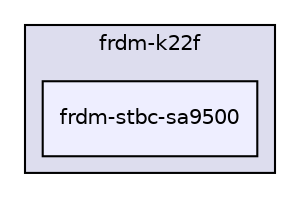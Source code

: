 digraph "boardkit/frdm-k22f/frdm-stbc-sa9500" {
  compound=true
  node [ fontsize="10", fontname="Helvetica"];
  edge [ labelfontsize="10", labelfontname="Helvetica"];
  subgraph clusterdir_9e8127cfa8255b08fe5dbf6fbeefa392 {
    graph [ bgcolor="#ddddee", pencolor="black", label="frdm-k22f" fontname="Helvetica", fontsize="10", URL="dir_9e8127cfa8255b08fe5dbf6fbeefa392.html"]
  dir_a90ed1a0459786b4849fdc024f5a4baf [shape=box, label="frdm-stbc-sa9500", style="filled", fillcolor="#eeeeff", pencolor="black", URL="dir_a90ed1a0459786b4849fdc024f5a4baf.html"];
  }
}
